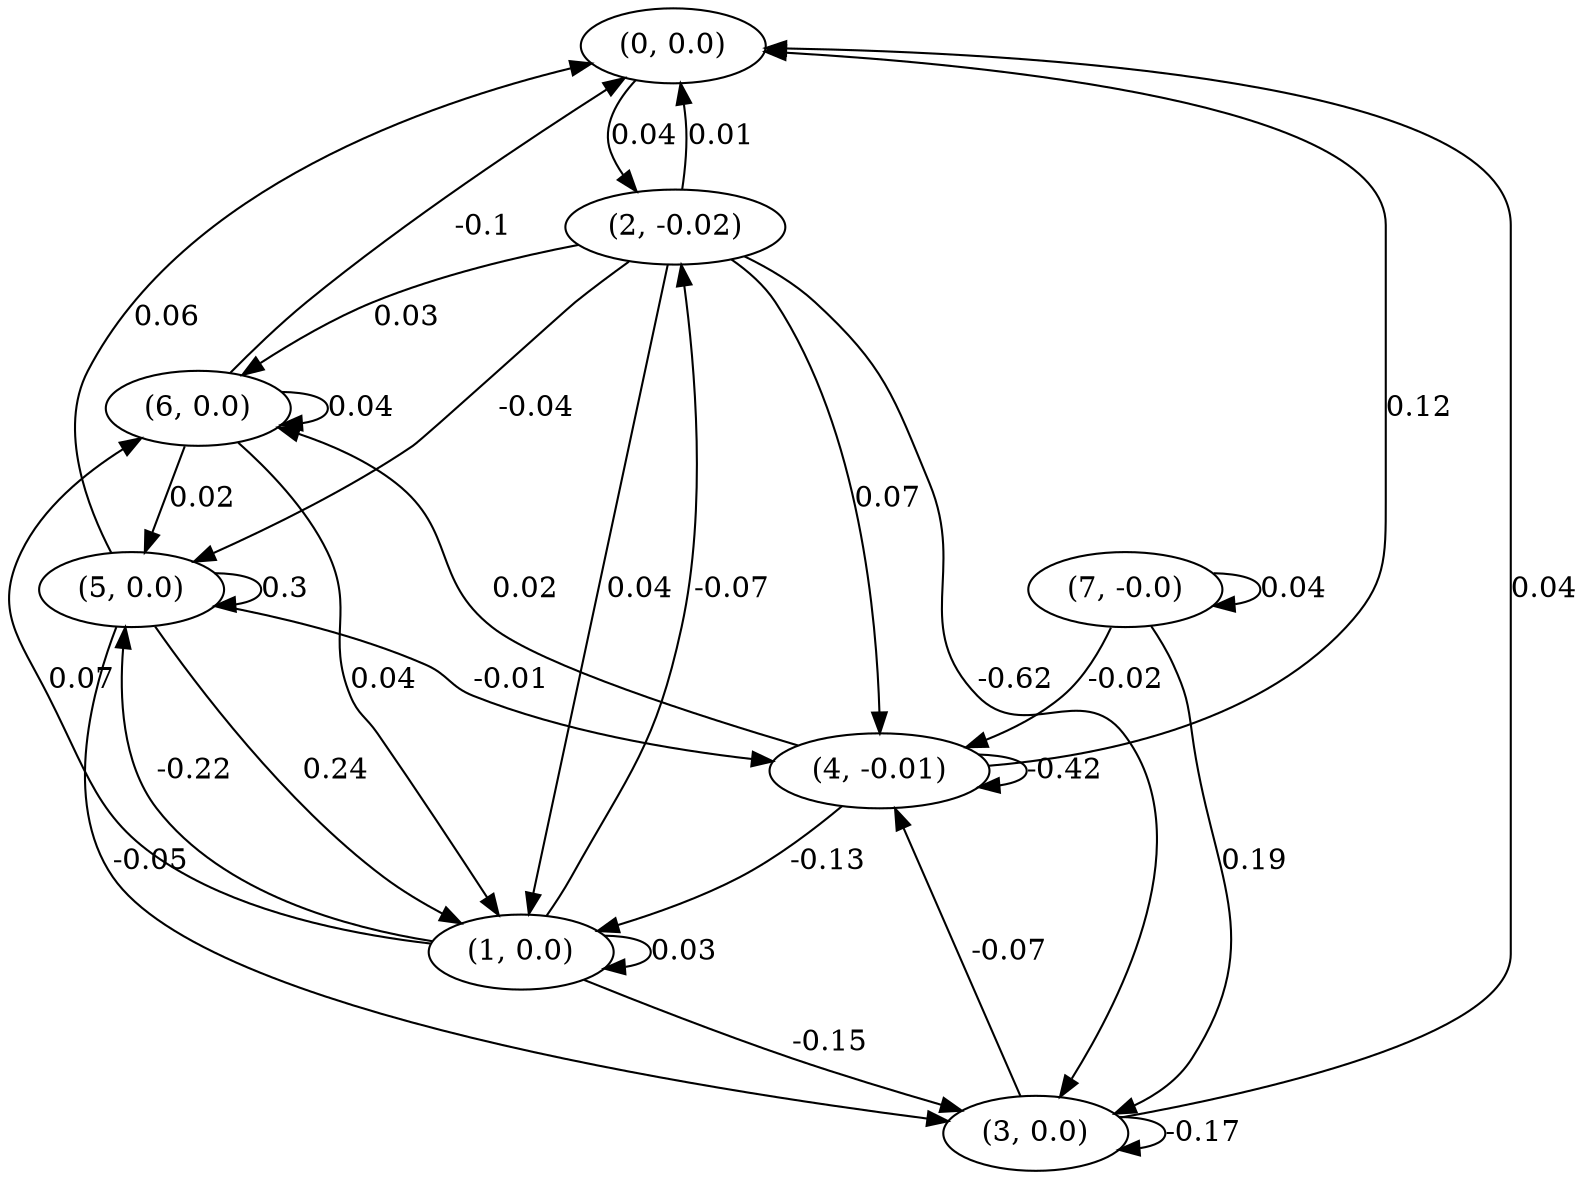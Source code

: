 digraph {
    0 [ label = "(0, 0.0)" ]
    1 [ label = "(1, 0.0)" ]
    2 [ label = "(2, -0.02)" ]
    3 [ label = "(3, 0.0)" ]
    4 [ label = "(4, -0.01)" ]
    5 [ label = "(5, 0.0)" ]
    6 [ label = "(6, 0.0)" ]
    7 [ label = "(7, -0.0)" ]
    1 -> 1 [ label = "0.03" ]
    3 -> 3 [ label = "-0.17" ]
    4 -> 4 [ label = "-0.42" ]
    5 -> 5 [ label = "0.3" ]
    6 -> 6 [ label = "0.04" ]
    7 -> 7 [ label = "0.04" ]
    2 -> 0 [ label = "0.01" ]
    3 -> 0 [ label = "0.04" ]
    4 -> 0 [ label = "0.12" ]
    5 -> 0 [ label = "0.06" ]
    6 -> 0 [ label = "-0.1" ]
    2 -> 1 [ label = "0.04" ]
    4 -> 1 [ label = "-0.13" ]
    5 -> 1 [ label = "0.24" ]
    6 -> 1 [ label = "0.04" ]
    0 -> 2 [ label = "0.04" ]
    1 -> 2 [ label = "-0.07" ]
    1 -> 3 [ label = "-0.15" ]
    2 -> 3 [ label = "-0.62" ]
    5 -> 3 [ label = "-0.05" ]
    7 -> 3 [ label = "0.19" ]
    2 -> 4 [ label = "0.07" ]
    3 -> 4 [ label = "-0.07" ]
    5 -> 4 [ label = "-0.01" ]
    7 -> 4 [ label = "-0.02" ]
    1 -> 5 [ label = "-0.22" ]
    2 -> 5 [ label = "-0.04" ]
    6 -> 5 [ label = "0.02" ]
    1 -> 6 [ label = "0.07" ]
    2 -> 6 [ label = "0.03" ]
    4 -> 6 [ label = "0.02" ]
}

